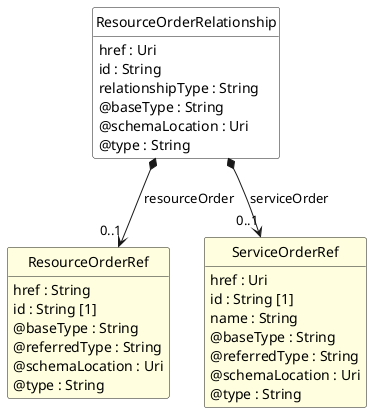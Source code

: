 @startuml
hide circle
hide methods
hide stereotype
show <<Enumeration>> stereotype
skinparam class {
   BackgroundColor<<Enumeration>> #E6F5F7
   BackgroundColor<<Ref>> #FFFFE0
   BackgroundColor<<Pivot>> #FFFFFFF
   BackgroundColor<<SimpleType>> #E2F0DA
   BackgroundColor #FCF2E3
}

class ResourceOrderRelationship <<Pivot>> {
    href : Uri
    id : String
    relationshipType : String
    @baseType : String
    @schemaLocation : Uri
    @type : String
}

class ResourceOrderRef  <<Ref>> {
    href : String
    id : String [1]
    @baseType : String
    @referredType : String
    @schemaLocation : Uri
    @type : String
}

class ServiceOrderRef  <<Ref>> {
    href : Uri
    id : String [1]
    name : String
    @baseType : String
    @referredType : String
    @schemaLocation : Uri
    @type : String
}

ResourceOrderRelationship *-->  "0..1" ResourceOrderRef : resourceOrder

ResourceOrderRelationship *-->  "0..1" ServiceOrderRef : serviceOrder

@enduml